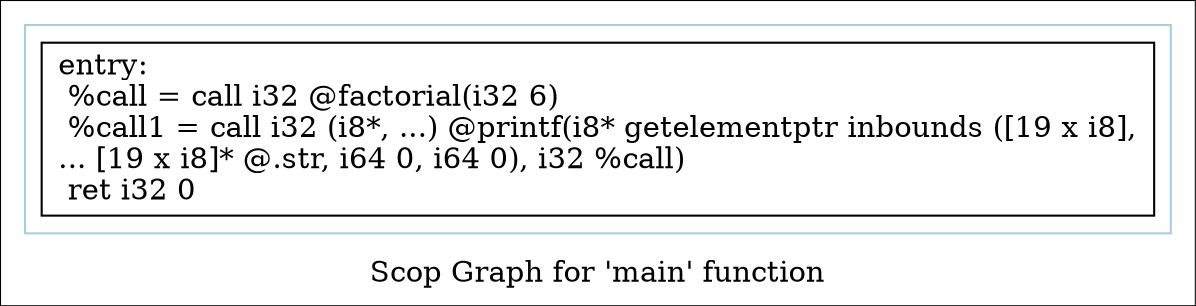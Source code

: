 digraph "Scop Graph for 'main' function" {
	label="Scop Graph for 'main' function";

	Node0x234b7f0 [shape=record,label="{entry:\l  %call = call i32 @factorial(i32 6)\l  %call1 = call i32 (i8*, ...) @printf(i8* getelementptr inbounds ([19 x i8],\l... [19 x i8]* @.str, i64 0, i64 0), i32 %call)\l  ret i32 0\l}"];
	colorscheme = "paired12"
        subgraph cluster_0x2376af0 {
          label = "";
          style = solid;
          color = 1
          Node0x234b7f0;
        }
}
